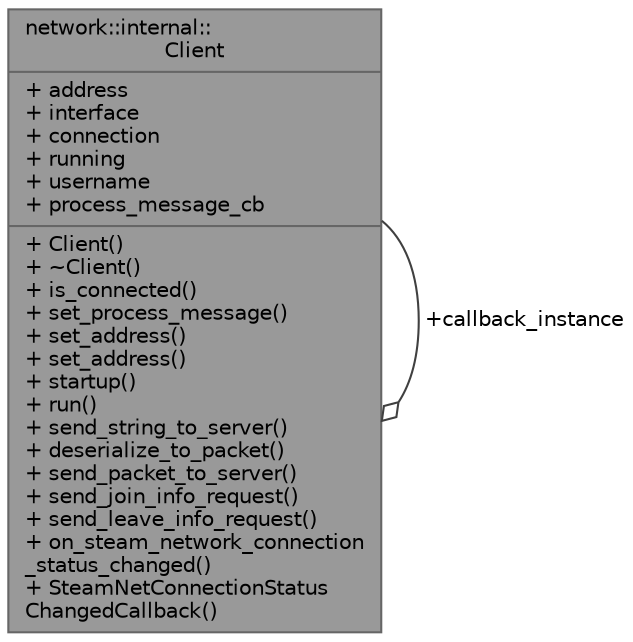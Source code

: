 digraph "network::internal::Client"
{
 // LATEX_PDF_SIZE
  bgcolor="transparent";
  edge [fontname=Helvetica,fontsize=10,labelfontname=Helvetica,labelfontsize=10];
  node [fontname=Helvetica,fontsize=10,shape=box,height=0.2,width=0.4];
  Node1 [shape=record,label="{network::internal::\lClient\n|+ address\l+ interface\l+ connection\l+ running\l+ username\l+ process_message_cb\l|+ Client()\l+ ~Client()\l+ is_connected()\l+ set_process_message()\l+ set_address()\l+ set_address()\l+ startup()\l+ run()\l+ send_string_to_server()\l+ deserialize_to_packet()\l+ send_packet_to_server()\l+ send_join_info_request()\l+ send_leave_info_request()\l+ on_steam_network_connection\l_status_changed()\l+ SteamNetConnectionStatus\lChangedCallback()\l}",height=0.2,width=0.4,color="gray40", fillcolor="grey60", style="filled", fontcolor="black",tooltip=" "];
  Node1 -> Node1 [color="grey25",style="solid",label=" +callback_instance" ,arrowhead="odiamond"];
}
